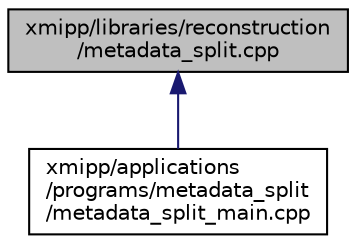 digraph "xmipp/libraries/reconstruction/metadata_split.cpp"
{
  edge [fontname="Helvetica",fontsize="10",labelfontname="Helvetica",labelfontsize="10"];
  node [fontname="Helvetica",fontsize="10",shape=record];
  Node73 [label="xmipp/libraries/reconstruction\l/metadata_split.cpp",height=0.2,width=0.4,color="black", fillcolor="grey75", style="filled", fontcolor="black"];
  Node73 -> Node74 [dir="back",color="midnightblue",fontsize="10",style="solid",fontname="Helvetica"];
  Node74 [label="xmipp/applications\l/programs/metadata_split\l/metadata_split_main.cpp",height=0.2,width=0.4,color="black", fillcolor="white", style="filled",URL="$metadata__split__main_8cpp.html"];
}
